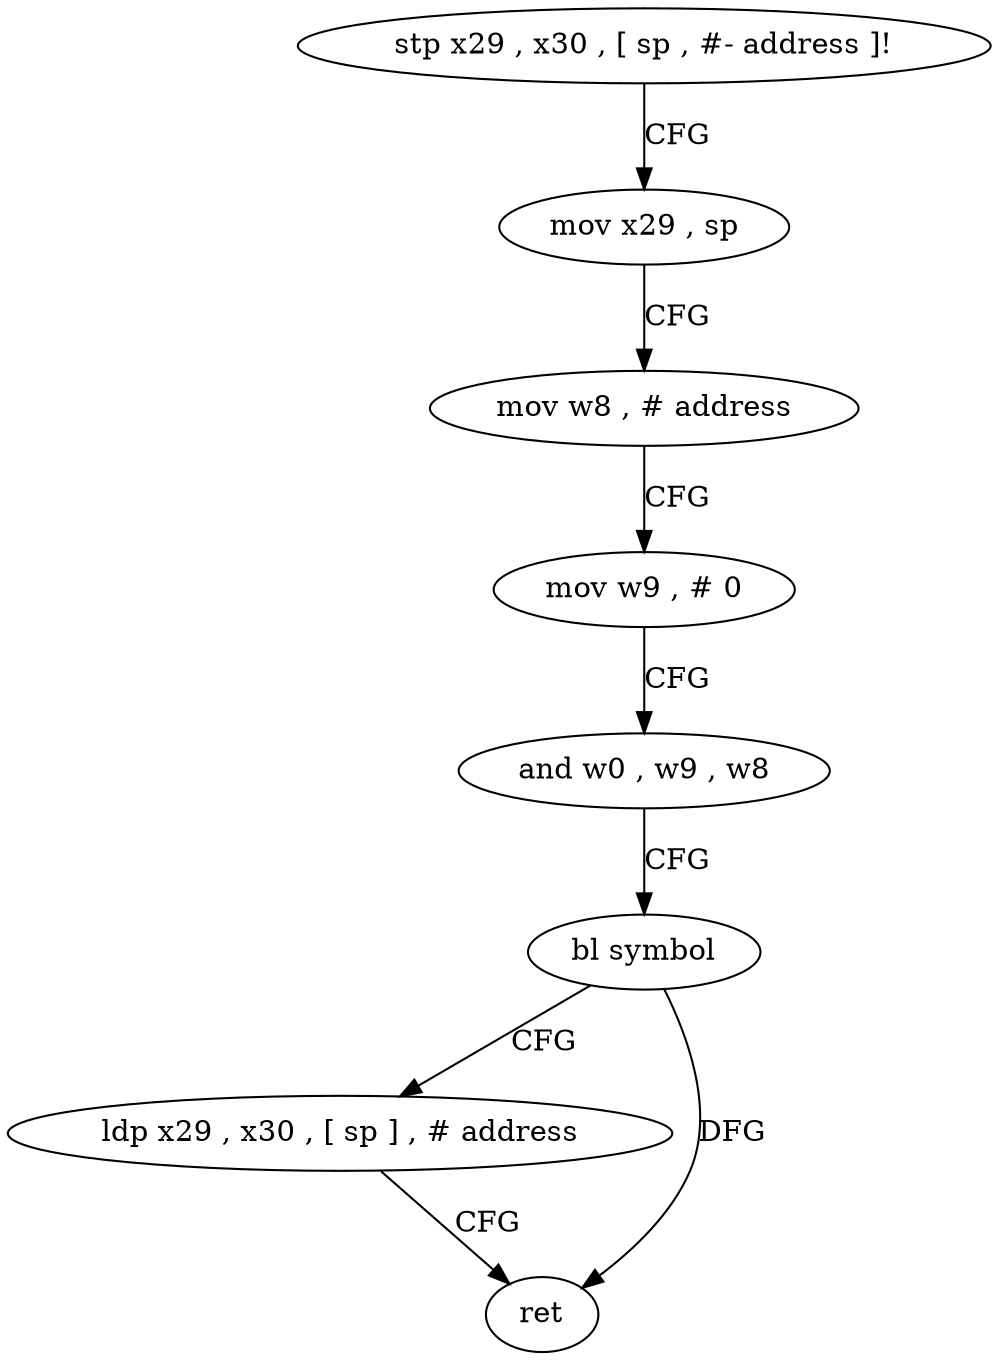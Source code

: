 digraph "func" {
"4222992" [label = "stp x29 , x30 , [ sp , #- address ]!" ]
"4222996" [label = "mov x29 , sp" ]
"4223000" [label = "mov w8 , # address" ]
"4223004" [label = "mov w9 , # 0" ]
"4223008" [label = "and w0 , w9 , w8" ]
"4223012" [label = "bl symbol" ]
"4223016" [label = "ldp x29 , x30 , [ sp ] , # address" ]
"4223020" [label = "ret" ]
"4222992" -> "4222996" [ label = "CFG" ]
"4222996" -> "4223000" [ label = "CFG" ]
"4223000" -> "4223004" [ label = "CFG" ]
"4223004" -> "4223008" [ label = "CFG" ]
"4223008" -> "4223012" [ label = "CFG" ]
"4223012" -> "4223016" [ label = "CFG" ]
"4223012" -> "4223020" [ label = "DFG" ]
"4223016" -> "4223020" [ label = "CFG" ]
}
